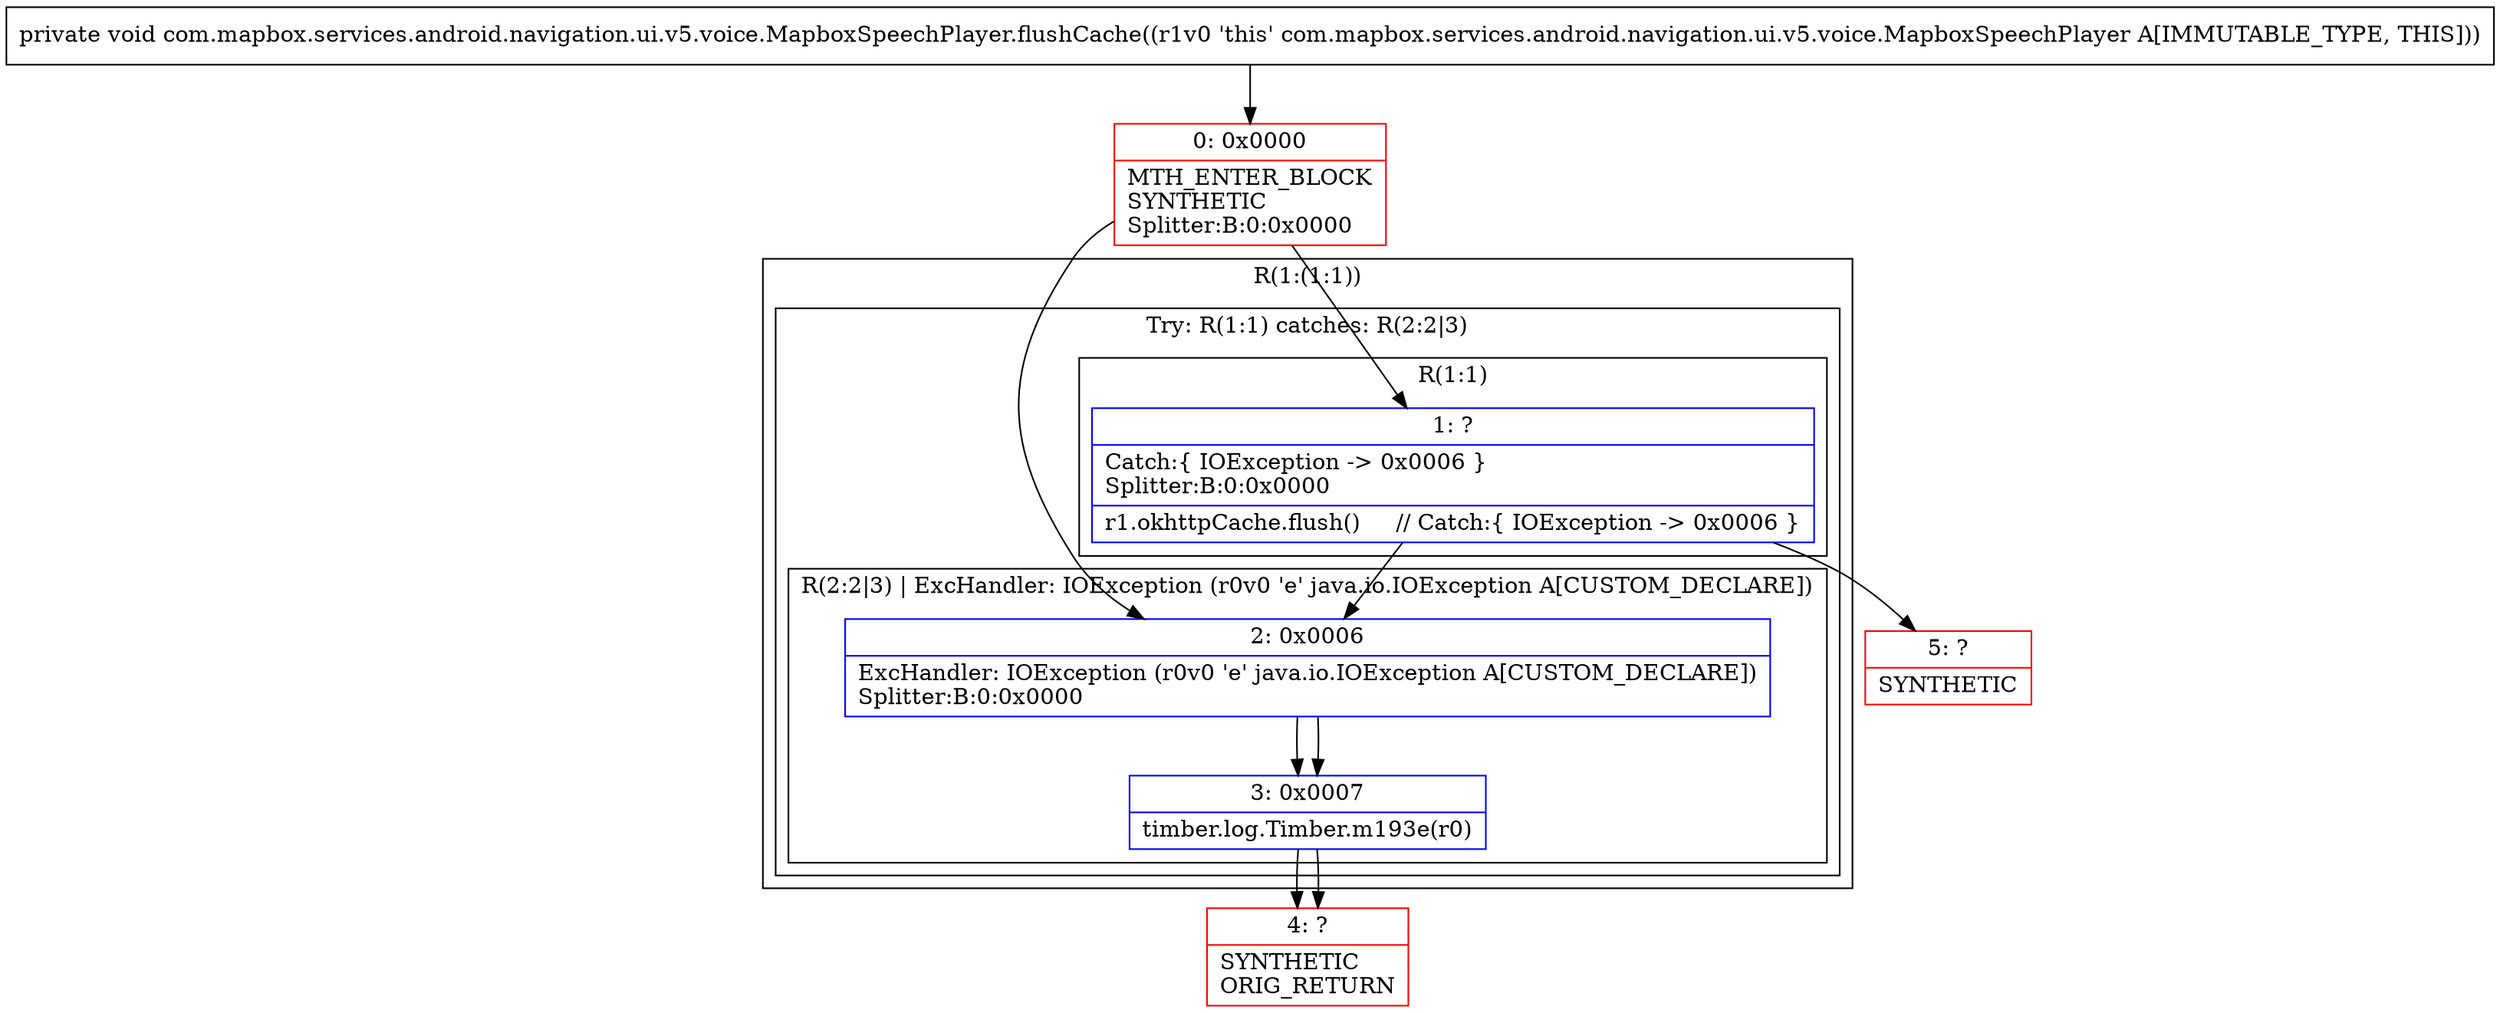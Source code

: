 digraph "CFG forcom.mapbox.services.android.navigation.ui.v5.voice.MapboxSpeechPlayer.flushCache()V" {
subgraph cluster_Region_1150931726 {
label = "R(1:(1:1))";
node [shape=record,color=blue];
subgraph cluster_TryCatchRegion_548810773 {
label = "Try: R(1:1) catches: R(2:2|3)";
node [shape=record,color=blue];
subgraph cluster_Region_1748040349 {
label = "R(1:1)";
node [shape=record,color=blue];
Node_1 [shape=record,label="{1\:\ ?|Catch:\{ IOException \-\> 0x0006 \}\lSplitter:B:0:0x0000\l|r1.okhttpCache.flush()     \/\/ Catch:\{ IOException \-\> 0x0006 \}\l}"];
}
subgraph cluster_Region_1220606354 {
label = "R(2:2|3) | ExcHandler: IOException (r0v0 'e' java.io.IOException A[CUSTOM_DECLARE])\l";
node [shape=record,color=blue];
Node_2 [shape=record,label="{2\:\ 0x0006|ExcHandler: IOException (r0v0 'e' java.io.IOException A[CUSTOM_DECLARE])\lSplitter:B:0:0x0000\l}"];
Node_3 [shape=record,label="{3\:\ 0x0007|timber.log.Timber.m193e(r0)\l}"];
}
}
}
subgraph cluster_Region_1220606354 {
label = "R(2:2|3) | ExcHandler: IOException (r0v0 'e' java.io.IOException A[CUSTOM_DECLARE])\l";
node [shape=record,color=blue];
Node_2 [shape=record,label="{2\:\ 0x0006|ExcHandler: IOException (r0v0 'e' java.io.IOException A[CUSTOM_DECLARE])\lSplitter:B:0:0x0000\l}"];
Node_3 [shape=record,label="{3\:\ 0x0007|timber.log.Timber.m193e(r0)\l}"];
}
Node_0 [shape=record,color=red,label="{0\:\ 0x0000|MTH_ENTER_BLOCK\lSYNTHETIC\lSplitter:B:0:0x0000\l}"];
Node_4 [shape=record,color=red,label="{4\:\ ?|SYNTHETIC\lORIG_RETURN\l}"];
Node_5 [shape=record,color=red,label="{5\:\ ?|SYNTHETIC\l}"];
MethodNode[shape=record,label="{private void com.mapbox.services.android.navigation.ui.v5.voice.MapboxSpeechPlayer.flushCache((r1v0 'this' com.mapbox.services.android.navigation.ui.v5.voice.MapboxSpeechPlayer A[IMMUTABLE_TYPE, THIS])) }"];
MethodNode -> Node_0;
Node_1 -> Node_2;
Node_1 -> Node_5;
Node_2 -> Node_3;
Node_3 -> Node_4;
Node_2 -> Node_3;
Node_3 -> Node_4;
Node_0 -> Node_1;
Node_0 -> Node_2;
}

